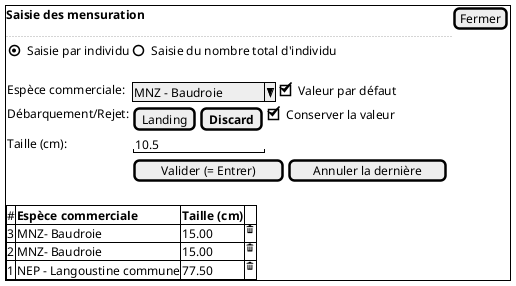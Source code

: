 @startsalt
{+
  <b>Saisie des mensuration | [Fermer]
  ..

  {(X) Saisie par individu | () Saisie du nombre total d'individu }
  {
      .
      Espèce commerciale:       | { ^MNZ - Baudroie  ^ | [X] Valeur par défaut }
      Débarquement/Rejet:       | { [Landing]   | [<b>Discard] | [X] Conserver la valeur }
      Taille (cm):              | { "          10.5  "  }

      . |  {[Valider (= Entrer)] | [Annuler la dernière]}
      .

    }

    {#
      # | <b>Espèce commerciale       | <b>Taille (cm)   | .
      3 | MNZ- Baudroie               | 15.00            | <&trash>
      2 | MNZ- Baudroie               | 15.00           | <&trash>
      1 | NEP - Langoustine commune   | 77.50            | <&trash>
    }


}
@endsalt
